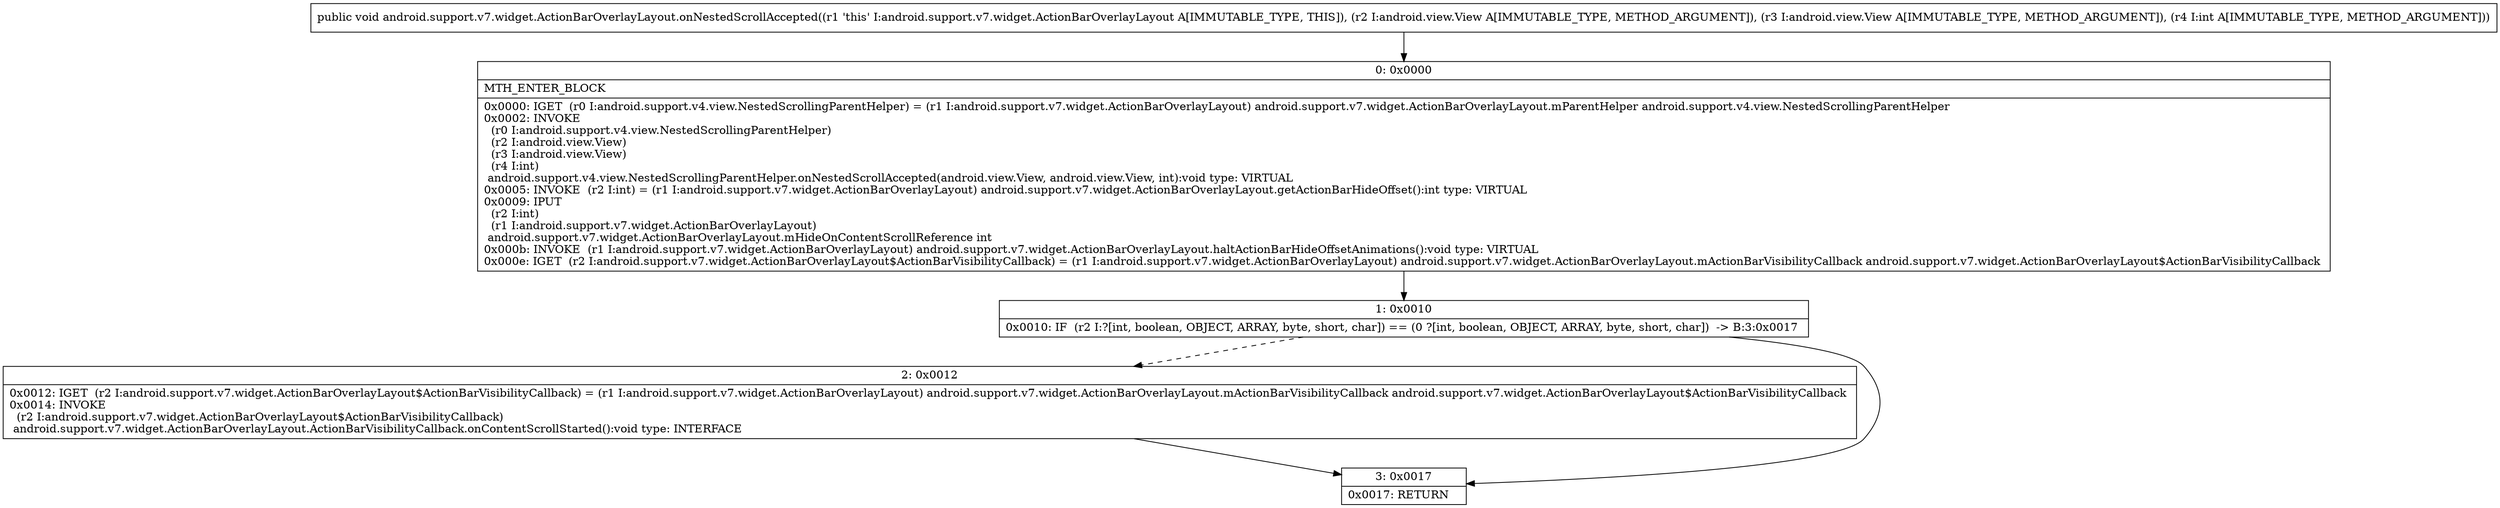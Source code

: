 digraph "CFG forandroid.support.v7.widget.ActionBarOverlayLayout.onNestedScrollAccepted(Landroid\/view\/View;Landroid\/view\/View;I)V" {
Node_0 [shape=record,label="{0\:\ 0x0000|MTH_ENTER_BLOCK\l|0x0000: IGET  (r0 I:android.support.v4.view.NestedScrollingParentHelper) = (r1 I:android.support.v7.widget.ActionBarOverlayLayout) android.support.v7.widget.ActionBarOverlayLayout.mParentHelper android.support.v4.view.NestedScrollingParentHelper \l0x0002: INVOKE  \l  (r0 I:android.support.v4.view.NestedScrollingParentHelper)\l  (r2 I:android.view.View)\l  (r3 I:android.view.View)\l  (r4 I:int)\l android.support.v4.view.NestedScrollingParentHelper.onNestedScrollAccepted(android.view.View, android.view.View, int):void type: VIRTUAL \l0x0005: INVOKE  (r2 I:int) = (r1 I:android.support.v7.widget.ActionBarOverlayLayout) android.support.v7.widget.ActionBarOverlayLayout.getActionBarHideOffset():int type: VIRTUAL \l0x0009: IPUT  \l  (r2 I:int)\l  (r1 I:android.support.v7.widget.ActionBarOverlayLayout)\l android.support.v7.widget.ActionBarOverlayLayout.mHideOnContentScrollReference int \l0x000b: INVOKE  (r1 I:android.support.v7.widget.ActionBarOverlayLayout) android.support.v7.widget.ActionBarOverlayLayout.haltActionBarHideOffsetAnimations():void type: VIRTUAL \l0x000e: IGET  (r2 I:android.support.v7.widget.ActionBarOverlayLayout$ActionBarVisibilityCallback) = (r1 I:android.support.v7.widget.ActionBarOverlayLayout) android.support.v7.widget.ActionBarOverlayLayout.mActionBarVisibilityCallback android.support.v7.widget.ActionBarOverlayLayout$ActionBarVisibilityCallback \l}"];
Node_1 [shape=record,label="{1\:\ 0x0010|0x0010: IF  (r2 I:?[int, boolean, OBJECT, ARRAY, byte, short, char]) == (0 ?[int, boolean, OBJECT, ARRAY, byte, short, char])  \-\> B:3:0x0017 \l}"];
Node_2 [shape=record,label="{2\:\ 0x0012|0x0012: IGET  (r2 I:android.support.v7.widget.ActionBarOverlayLayout$ActionBarVisibilityCallback) = (r1 I:android.support.v7.widget.ActionBarOverlayLayout) android.support.v7.widget.ActionBarOverlayLayout.mActionBarVisibilityCallback android.support.v7.widget.ActionBarOverlayLayout$ActionBarVisibilityCallback \l0x0014: INVOKE  \l  (r2 I:android.support.v7.widget.ActionBarOverlayLayout$ActionBarVisibilityCallback)\l android.support.v7.widget.ActionBarOverlayLayout.ActionBarVisibilityCallback.onContentScrollStarted():void type: INTERFACE \l}"];
Node_3 [shape=record,label="{3\:\ 0x0017|0x0017: RETURN   \l}"];
MethodNode[shape=record,label="{public void android.support.v7.widget.ActionBarOverlayLayout.onNestedScrollAccepted((r1 'this' I:android.support.v7.widget.ActionBarOverlayLayout A[IMMUTABLE_TYPE, THIS]), (r2 I:android.view.View A[IMMUTABLE_TYPE, METHOD_ARGUMENT]), (r3 I:android.view.View A[IMMUTABLE_TYPE, METHOD_ARGUMENT]), (r4 I:int A[IMMUTABLE_TYPE, METHOD_ARGUMENT])) }"];
MethodNode -> Node_0;
Node_0 -> Node_1;
Node_1 -> Node_2[style=dashed];
Node_1 -> Node_3;
Node_2 -> Node_3;
}

